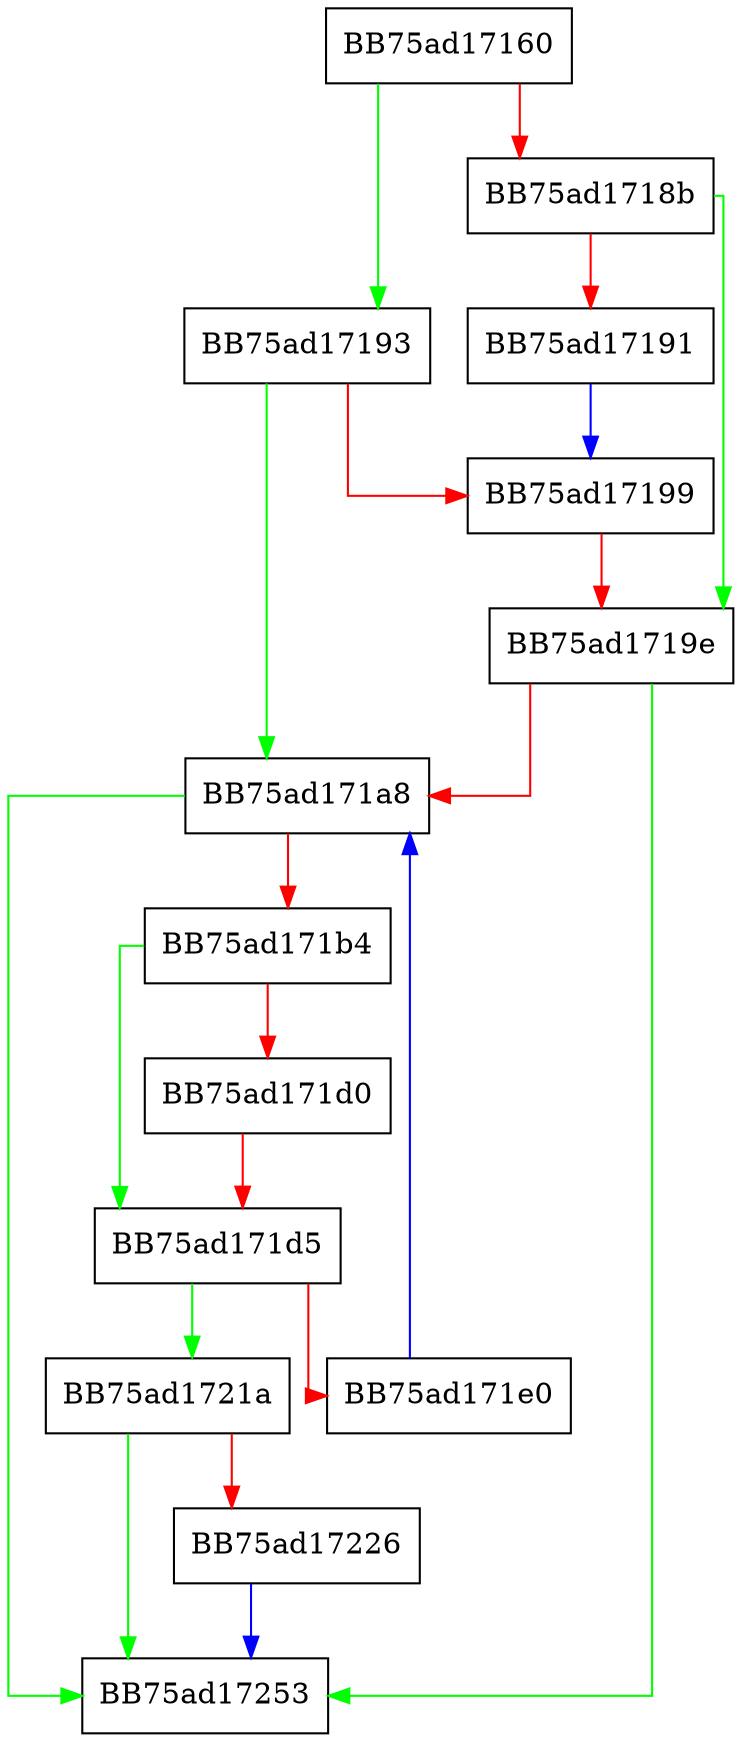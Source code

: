 digraph Decrypt {
  node [shape="box"];
  graph [splines=ortho];
  BB75ad17160 -> BB75ad17193 [color="green"];
  BB75ad17160 -> BB75ad1718b [color="red"];
  BB75ad1718b -> BB75ad1719e [color="green"];
  BB75ad1718b -> BB75ad17191 [color="red"];
  BB75ad17191 -> BB75ad17199 [color="blue"];
  BB75ad17193 -> BB75ad171a8 [color="green"];
  BB75ad17193 -> BB75ad17199 [color="red"];
  BB75ad17199 -> BB75ad1719e [color="red"];
  BB75ad1719e -> BB75ad17253 [color="green"];
  BB75ad1719e -> BB75ad171a8 [color="red"];
  BB75ad171a8 -> BB75ad17253 [color="green"];
  BB75ad171a8 -> BB75ad171b4 [color="red"];
  BB75ad171b4 -> BB75ad171d5 [color="green"];
  BB75ad171b4 -> BB75ad171d0 [color="red"];
  BB75ad171d0 -> BB75ad171d5 [color="red"];
  BB75ad171d5 -> BB75ad1721a [color="green"];
  BB75ad171d5 -> BB75ad171e0 [color="red"];
  BB75ad171e0 -> BB75ad171a8 [color="blue"];
  BB75ad1721a -> BB75ad17253 [color="green"];
  BB75ad1721a -> BB75ad17226 [color="red"];
  BB75ad17226 -> BB75ad17253 [color="blue"];
}